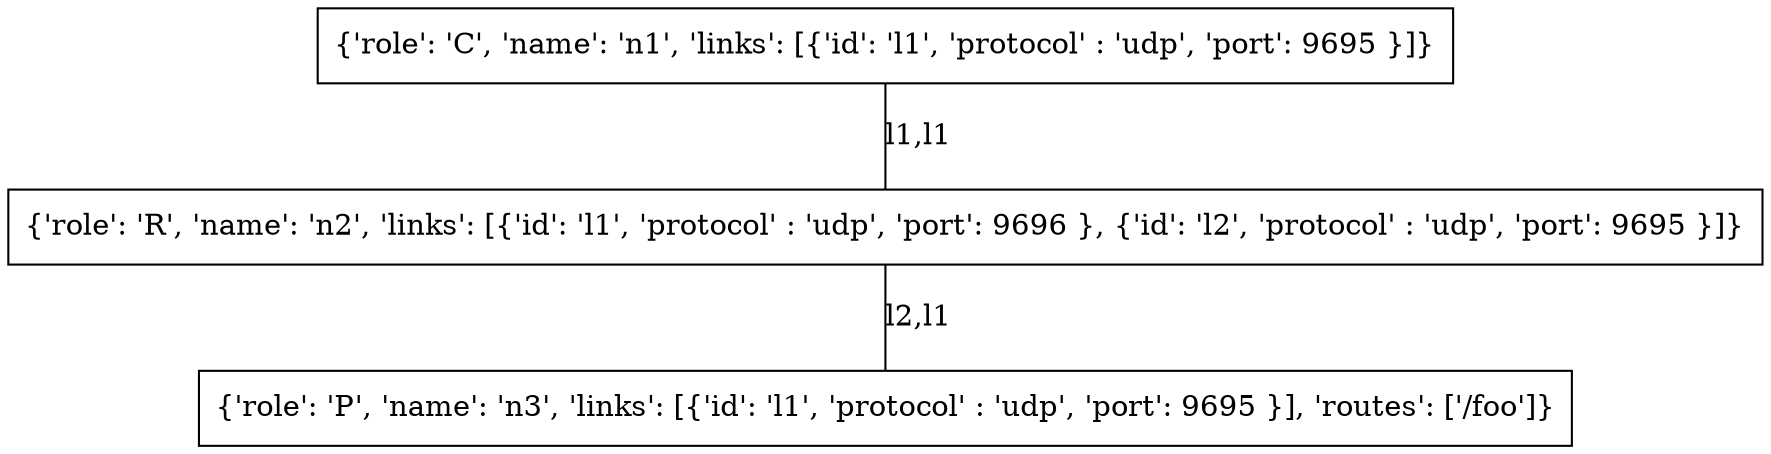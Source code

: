 graph path {
    n1 [shape=box, label="{'role': 'C', 'name': 'n1', 'links': [{'id': 'l1', 'protocol' : 'udp', 'port': 9695 }]}"]
    n2 [shape=box, label="{'role': 'R', 'name': 'n2', 'links': [{'id': 'l1', 'protocol' : 'udp', 'port': 9696 }, {'id': 'l2', 'protocol' : 'udp', 'port': 9695 }]}"]
    n3 [shape=box, label="{'role': 'P', 'name': 'n3', 'links': [{'id': 'l1', 'protocol' : 'udp', 'port': 9695 }], 'routes': ['/foo']}"]
    n1 -- n2 [label="l1,l1"]
    n2 -- n3 [label="l2,l1"]
}
